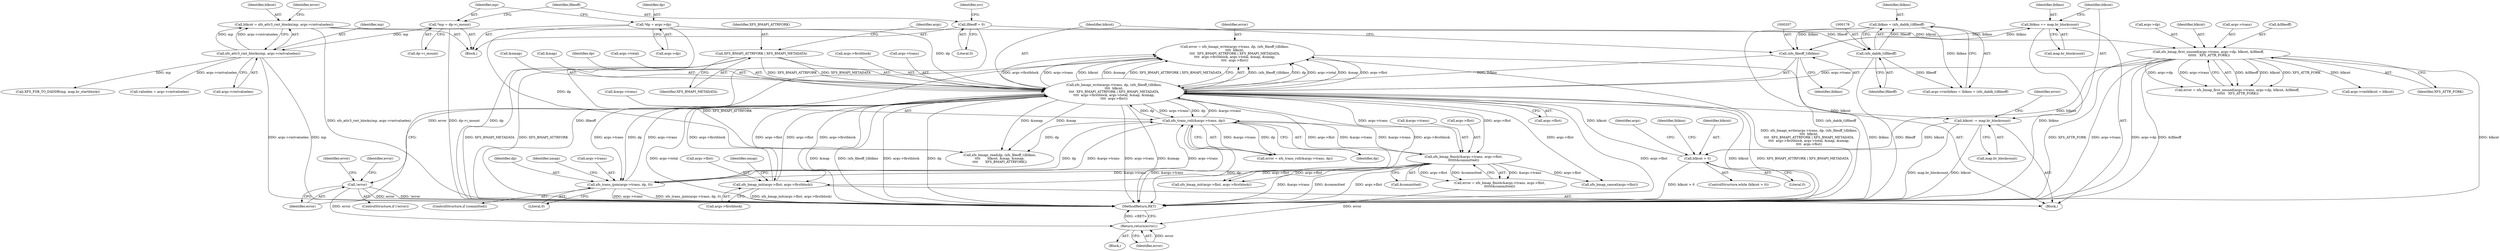 digraph "0_linux_8275cdd0e7ac550dcce2b3ef6d2fb3b808c1ae59_9@API" {
"1000199" [label="(Call,error = xfs_bmapi_write(args->trans, dp, (xfs_fileoff_t)lblkno,\n\t\t\t\t  blkcnt,\n\t\t\t\t  XFS_BMAPI_ATTRFORK | XFS_BMAPI_METADATA,\n\t\t\t\t  args->firstblock, args->total, &map, &nmap,\n\t\t\t\t  args->flist))"];
"1000201" [label="(Call,xfs_bmapi_write(args->trans, dp, (xfs_fileoff_t)lblkno,\n\t\t\t\t  blkcnt,\n\t\t\t\t  XFS_BMAPI_ATTRFORK | XFS_BMAPI_METADATA,\n\t\t\t\t  args->firstblock, args->total, &map, &nmap,\n\t\t\t\t  args->flist))"];
"1000154" [label="(Call,xfs_bmap_first_unused(args->trans, args->dp, blkcnt, &lfileoff,\n \t\t\t\t\t\t   XFS_ATTR_FORK))"];
"1000145" [label="(Call,blkcnt = xfs_attr3_rmt_blocks(mp, args->rmtvaluelen))"];
"1000147" [label="(Call,xfs_attr3_rmt_blocks(mp, args->rmtvaluelen))"];
"1000118" [label="(Call,*mp = dp->i_mount)"];
"1000294" [label="(Call,xfs_trans_roll(&args->trans, dp))"];
"1000232" [label="(Call,xfs_bmap_finish(&args->trans, args->flist,\n\t\t\t\t\t\t&committed))"];
"1000260" [label="(Call,xfs_trans_ijoin(args->trans, dp, 0))"];
"1000112" [label="(Call,*dp = args->dp)"];
"1000206" [label="(Call,(xfs_fileoff_t)lblkno)"];
"1000282" [label="(Call,lblkno += map.br_blockcount)"];
"1000173" [label="(Call,lblkno = (xfs_dablk_t)lfileoff)"];
"1000175" [label="(Call,(xfs_dablk_t)lfileoff)"];
"1000126" [label="(Call,lfileoff = 0)"];
"1000184" [label="(Call,blkcnt > 0)"];
"1000287" [label="(Call,blkcnt -= map.br_blockcount)"];
"1000210" [label="(Call,XFS_BMAPI_ATTRFORK | XFS_BMAPI_METADATA)"];
"1000189" [label="(Call,xfs_bmap_init(args->flist, args->firstblock))"];
"1000227" [label="(Call,!error)"];
"1000256" [label="(Return,return(error);)"];
"1000258" [label="(ControlStructure,if (committed))"];
"1000228" [label="(Identifier,error)"];
"1000147" [label="(Call,xfs_attr3_rmt_blocks(mp, args->rmtvaluelen))"];
"1000213" [label="(Call,args->firstblock)"];
"1000189" [label="(Call,xfs_bmap_init(args->flist, args->firstblock))"];
"1000260" [label="(Call,xfs_trans_ijoin(args->trans, dp, 0))"];
"1000169" [label="(Call,args->rmtblkno = lblkno = (xfs_dablk_t)lfileoff)"];
"1000202" [label="(Call,args->trans)"];
"1000174" [label="(Identifier,lblkno)"];
"1000212" [label="(Identifier,XFS_BMAPI_METADATA)"];
"1000114" [label="(Call,args->dp)"];
"1000201" [label="(Call,xfs_bmapi_write(args->trans, dp, (xfs_fileoff_t)lblkno,\n\t\t\t\t  blkcnt,\n\t\t\t\t  XFS_BMAPI_ATTRFORK | XFS_BMAPI_METADATA,\n\t\t\t\t  args->firstblock, args->total, &map, &nmap,\n\t\t\t\t  args->flist))"];
"1000164" [label="(Identifier,XFS_ATTR_FORK)"];
"1000186" [label="(Literal,0)"];
"1000162" [label="(Call,&lfileoff)"];
"1000221" [label="(Call,&nmap)"];
"1000209" [label="(Identifier,blkcnt)"];
"1000206" [label="(Call,(xfs_fileoff_t)lblkno)"];
"1000208" [label="(Identifier,lblkno)"];
"1000295" [label="(Call,&args->trans)"];
"1000226" [label="(ControlStructure,if (!error))"];
"1000261" [label="(Call,args->trans)"];
"1000252" [label="(Call,xfs_bmap_cancel(args->flist))"];
"1000244" [label="(Block,)"];
"1000282" [label="(Call,lblkno += map.br_blockcount)"];
"1000148" [label="(Identifier,mp)"];
"1000231" [label="(Identifier,error)"];
"1000223" [label="(Call,args->flist)"];
"1000243" [label="(Identifier,error)"];
"1000153" [label="(Identifier,error)"];
"1000331" [label="(Call,xfs_bmap_init(args->flist, args->firstblock))"];
"1000149" [label="(Call,args->rmtvaluelen)"];
"1000185" [label="(Identifier,blkcnt)"];
"1000158" [label="(Call,args->dp)"];
"1000293" [label="(Identifier,error)"];
"1000131" [label="(Identifier,src)"];
"1000191" [label="(Identifier,args)"];
"1000219" [label="(Call,&map)"];
"1000264" [label="(Identifier,dp)"];
"1000227" [label="(Call,!error)"];
"1000161" [label="(Identifier,blkcnt)"];
"1000110" [label="(Block,)"];
"1000177" [label="(Identifier,lfileoff)"];
"1000190" [label="(Call,args->flist)"];
"1000237" [label="(Call,args->flist)"];
"1000113" [label="(Identifier,dp)"];
"1000265" [label="(Literal,0)"];
"1000112" [label="(Call,*dp = args->dp)"];
"1000187" [label="(Block,)"];
"1000127" [label="(Identifier,lfileoff)"];
"1000283" [label="(Identifier,lblkno)"];
"1000183" [label="(ControlStructure,while (blkcnt > 0))"];
"1000230" [label="(Call,error = xfs_bmap_finish(&args->trans, args->flist,\n\t\t\t\t\t\t&committed))"];
"1000152" [label="(Call,error = xfs_bmap_first_unused(args->trans, args->dp, blkcnt, &lfileoff,\n \t\t\t\t\t\t   XFS_ATTR_FORK))"];
"1000146" [label="(Identifier,blkcnt)"];
"1000210" [label="(Call,XFS_BMAPI_ATTRFORK | XFS_BMAPI_METADATA)"];
"1000256" [label="(Return,return(error);)"];
"1000118" [label="(Call,*mp = dp->i_mount)"];
"1000289" [label="(Call,map.br_blockcount)"];
"1000294" [label="(Call,xfs_trans_roll(&args->trans, dp))"];
"1000175" [label="(Call,(xfs_dablk_t)lfileoff)"];
"1000199" [label="(Call,error = xfs_bmapi_write(args->trans, dp, (xfs_fileoff_t)lblkno,\n\t\t\t\t  blkcnt,\n\t\t\t\t  XFS_BMAPI_ATTRFORK | XFS_BMAPI_METADATA,\n\t\t\t\t  args->firstblock, args->total, &map, &nmap,\n\t\t\t\t  args->flist))"];
"1000449" [label="(MethodReturn,RET)"];
"1000292" [label="(Call,error = xfs_trans_roll(&args->trans, dp))"];
"1000287" [label="(Call,blkcnt -= map.br_blockcount)"];
"1000178" [label="(Call,args->rmtblkcnt = blkcnt)"];
"1000120" [label="(Call,dp->i_mount)"];
"1000205" [label="(Identifier,dp)"];
"1000232" [label="(Call,xfs_bmap_finish(&args->trans, args->flist,\n\t\t\t\t\t\t&committed))"];
"1000343" [label="(Call,xfs_bmapi_read(dp, (xfs_fileoff_t)lblkno,\n\t\t\t\t       blkcnt, &map, &nmap,\n\t\t\t\t       XFS_BMAPI_ATTRFORK))"];
"1000126" [label="(Call,lfileoff = 0)"];
"1000184" [label="(Call,blkcnt > 0)"];
"1000284" [label="(Call,map.br_blockcount)"];
"1000154" [label="(Call,xfs_bmap_first_unused(args->trans, args->dp, blkcnt, &lfileoff,\n \t\t\t\t\t\t   XFS_ATTR_FORK))"];
"1000233" [label="(Call,&args->trans)"];
"1000155" [label="(Call,args->trans)"];
"1000128" [label="(Literal,0)"];
"1000216" [label="(Call,args->total)"];
"1000145" [label="(Call,blkcnt = xfs_attr3_rmt_blocks(mp, args->rmtvaluelen))"];
"1000240" [label="(Call,&committed)"];
"1000288" [label="(Identifier,blkcnt)"];
"1000119" [label="(Identifier,mp)"];
"1000305" [label="(Identifier,lblkno)"];
"1000268" [label="(Identifier,nmap)"];
"1000257" [label="(Identifier,error)"];
"1000197" [label="(Identifier,nmap)"];
"1000299" [label="(Identifier,dp)"];
"1000173" [label="(Call,lblkno = (xfs_dablk_t)lfileoff)"];
"1000200" [label="(Identifier,error)"];
"1000214" [label="(Identifier,args)"];
"1000377" [label="(Call,XFS_FSB_TO_DADDR(mp, map.br_startblock))"];
"1000314" [label="(Call,valuelen = args->rmtvaluelen)"];
"1000211" [label="(Identifier,XFS_BMAPI_ATTRFORK)"];
"1000193" [label="(Call,args->firstblock)"];
"1000199" -> "1000187"  [label="AST: "];
"1000199" -> "1000201"  [label="CFG: "];
"1000200" -> "1000199"  [label="AST: "];
"1000201" -> "1000199"  [label="AST: "];
"1000228" -> "1000199"  [label="CFG: "];
"1000199" -> "1000449"  [label="DDG: xfs_bmapi_write(args->trans, dp, (xfs_fileoff_t)lblkno,\n\t\t\t\t  blkcnt,\n\t\t\t\t  XFS_BMAPI_ATTRFORK | XFS_BMAPI_METADATA,\n\t\t\t\t  args->firstblock, args->total, &map, &nmap,\n\t\t\t\t  args->flist)"];
"1000201" -> "1000199"  [label="DDG: (xfs_fileoff_t)lblkno"];
"1000201" -> "1000199"  [label="DDG: dp"];
"1000201" -> "1000199"  [label="DDG: args->total"];
"1000201" -> "1000199"  [label="DDG: &map"];
"1000201" -> "1000199"  [label="DDG: args->flist"];
"1000201" -> "1000199"  [label="DDG: args->firstblock"];
"1000201" -> "1000199"  [label="DDG: args->trans"];
"1000201" -> "1000199"  [label="DDG: blkcnt"];
"1000201" -> "1000199"  [label="DDG: &nmap"];
"1000201" -> "1000199"  [label="DDG: XFS_BMAPI_ATTRFORK | XFS_BMAPI_METADATA"];
"1000199" -> "1000227"  [label="DDG: error"];
"1000201" -> "1000223"  [label="CFG: "];
"1000202" -> "1000201"  [label="AST: "];
"1000205" -> "1000201"  [label="AST: "];
"1000206" -> "1000201"  [label="AST: "];
"1000209" -> "1000201"  [label="AST: "];
"1000210" -> "1000201"  [label="AST: "];
"1000213" -> "1000201"  [label="AST: "];
"1000216" -> "1000201"  [label="AST: "];
"1000219" -> "1000201"  [label="AST: "];
"1000221" -> "1000201"  [label="AST: "];
"1000223" -> "1000201"  [label="AST: "];
"1000201" -> "1000449"  [label="DDG: &nmap"];
"1000201" -> "1000449"  [label="DDG: args->flist"];
"1000201" -> "1000449"  [label="DDG: blkcnt"];
"1000201" -> "1000449"  [label="DDG: XFS_BMAPI_ATTRFORK | XFS_BMAPI_METADATA"];
"1000201" -> "1000449"  [label="DDG: args->total"];
"1000201" -> "1000449"  [label="DDG: &map"];
"1000201" -> "1000449"  [label="DDG: (xfs_fileoff_t)lblkno"];
"1000201" -> "1000449"  [label="DDG: args->firstblock"];
"1000201" -> "1000449"  [label="DDG: dp"];
"1000201" -> "1000449"  [label="DDG: args->trans"];
"1000201" -> "1000189"  [label="DDG: args->flist"];
"1000201" -> "1000189"  [label="DDG: args->firstblock"];
"1000154" -> "1000201"  [label="DDG: args->trans"];
"1000294" -> "1000201"  [label="DDG: &args->trans"];
"1000294" -> "1000201"  [label="DDG: dp"];
"1000260" -> "1000201"  [label="DDG: args->trans"];
"1000112" -> "1000201"  [label="DDG: dp"];
"1000206" -> "1000201"  [label="DDG: lblkno"];
"1000184" -> "1000201"  [label="DDG: blkcnt"];
"1000210" -> "1000201"  [label="DDG: XFS_BMAPI_ATTRFORK"];
"1000210" -> "1000201"  [label="DDG: XFS_BMAPI_METADATA"];
"1000189" -> "1000201"  [label="DDG: args->firstblock"];
"1000189" -> "1000201"  [label="DDG: args->flist"];
"1000201" -> "1000232"  [label="DDG: args->trans"];
"1000201" -> "1000232"  [label="DDG: args->flist"];
"1000201" -> "1000252"  [label="DDG: args->flist"];
"1000201" -> "1000260"  [label="DDG: args->trans"];
"1000201" -> "1000260"  [label="DDG: dp"];
"1000201" -> "1000287"  [label="DDG: blkcnt"];
"1000201" -> "1000294"  [label="DDG: args->trans"];
"1000201" -> "1000294"  [label="DDG: dp"];
"1000201" -> "1000331"  [label="DDG: args->flist"];
"1000201" -> "1000331"  [label="DDG: args->firstblock"];
"1000201" -> "1000343"  [label="DDG: &map"];
"1000201" -> "1000343"  [label="DDG: &nmap"];
"1000154" -> "1000152"  [label="AST: "];
"1000154" -> "1000164"  [label="CFG: "];
"1000155" -> "1000154"  [label="AST: "];
"1000158" -> "1000154"  [label="AST: "];
"1000161" -> "1000154"  [label="AST: "];
"1000162" -> "1000154"  [label="AST: "];
"1000164" -> "1000154"  [label="AST: "];
"1000152" -> "1000154"  [label="CFG: "];
"1000154" -> "1000449"  [label="DDG: XFS_ATTR_FORK"];
"1000154" -> "1000449"  [label="DDG: args->trans"];
"1000154" -> "1000449"  [label="DDG: args->dp"];
"1000154" -> "1000449"  [label="DDG: &lfileoff"];
"1000154" -> "1000449"  [label="DDG: blkcnt"];
"1000154" -> "1000152"  [label="DDG: &lfileoff"];
"1000154" -> "1000152"  [label="DDG: blkcnt"];
"1000154" -> "1000152"  [label="DDG: XFS_ATTR_FORK"];
"1000154" -> "1000152"  [label="DDG: args->dp"];
"1000154" -> "1000152"  [label="DDG: args->trans"];
"1000145" -> "1000154"  [label="DDG: blkcnt"];
"1000154" -> "1000178"  [label="DDG: blkcnt"];
"1000154" -> "1000184"  [label="DDG: blkcnt"];
"1000145" -> "1000110"  [label="AST: "];
"1000145" -> "1000147"  [label="CFG: "];
"1000146" -> "1000145"  [label="AST: "];
"1000147" -> "1000145"  [label="AST: "];
"1000153" -> "1000145"  [label="CFG: "];
"1000145" -> "1000449"  [label="DDG: xfs_attr3_rmt_blocks(mp, args->rmtvaluelen)"];
"1000147" -> "1000145"  [label="DDG: mp"];
"1000147" -> "1000145"  [label="DDG: args->rmtvaluelen"];
"1000147" -> "1000149"  [label="CFG: "];
"1000148" -> "1000147"  [label="AST: "];
"1000149" -> "1000147"  [label="AST: "];
"1000147" -> "1000449"  [label="DDG: args->rmtvaluelen"];
"1000147" -> "1000449"  [label="DDG: mp"];
"1000118" -> "1000147"  [label="DDG: mp"];
"1000147" -> "1000314"  [label="DDG: args->rmtvaluelen"];
"1000147" -> "1000377"  [label="DDG: mp"];
"1000118" -> "1000110"  [label="AST: "];
"1000118" -> "1000120"  [label="CFG: "];
"1000119" -> "1000118"  [label="AST: "];
"1000120" -> "1000118"  [label="AST: "];
"1000127" -> "1000118"  [label="CFG: "];
"1000118" -> "1000449"  [label="DDG: dp->i_mount"];
"1000294" -> "1000292"  [label="AST: "];
"1000294" -> "1000299"  [label="CFG: "];
"1000295" -> "1000294"  [label="AST: "];
"1000299" -> "1000294"  [label="AST: "];
"1000292" -> "1000294"  [label="CFG: "];
"1000294" -> "1000449"  [label="DDG: dp"];
"1000294" -> "1000449"  [label="DDG: &args->trans"];
"1000294" -> "1000232"  [label="DDG: &args->trans"];
"1000294" -> "1000260"  [label="DDG: &args->trans"];
"1000294" -> "1000292"  [label="DDG: &args->trans"];
"1000294" -> "1000292"  [label="DDG: dp"];
"1000232" -> "1000294"  [label="DDG: &args->trans"];
"1000260" -> "1000294"  [label="DDG: args->trans"];
"1000260" -> "1000294"  [label="DDG: dp"];
"1000294" -> "1000343"  [label="DDG: dp"];
"1000232" -> "1000230"  [label="AST: "];
"1000232" -> "1000240"  [label="CFG: "];
"1000233" -> "1000232"  [label="AST: "];
"1000237" -> "1000232"  [label="AST: "];
"1000240" -> "1000232"  [label="AST: "];
"1000230" -> "1000232"  [label="CFG: "];
"1000232" -> "1000449"  [label="DDG: args->flist"];
"1000232" -> "1000449"  [label="DDG: &args->trans"];
"1000232" -> "1000449"  [label="DDG: &committed"];
"1000232" -> "1000189"  [label="DDG: args->flist"];
"1000232" -> "1000230"  [label="DDG: &args->trans"];
"1000232" -> "1000230"  [label="DDG: args->flist"];
"1000232" -> "1000230"  [label="DDG: &committed"];
"1000232" -> "1000252"  [label="DDG: args->flist"];
"1000232" -> "1000260"  [label="DDG: &args->trans"];
"1000232" -> "1000331"  [label="DDG: args->flist"];
"1000260" -> "1000258"  [label="AST: "];
"1000260" -> "1000265"  [label="CFG: "];
"1000261" -> "1000260"  [label="AST: "];
"1000264" -> "1000260"  [label="AST: "];
"1000265" -> "1000260"  [label="AST: "];
"1000268" -> "1000260"  [label="CFG: "];
"1000260" -> "1000449"  [label="DDG: xfs_trans_ijoin(args->trans, dp, 0)"];
"1000260" -> "1000449"  [label="DDG: args->trans"];
"1000112" -> "1000110"  [label="AST: "];
"1000112" -> "1000114"  [label="CFG: "];
"1000113" -> "1000112"  [label="AST: "];
"1000114" -> "1000112"  [label="AST: "];
"1000119" -> "1000112"  [label="CFG: "];
"1000112" -> "1000449"  [label="DDG: dp"];
"1000112" -> "1000343"  [label="DDG: dp"];
"1000206" -> "1000208"  [label="CFG: "];
"1000207" -> "1000206"  [label="AST: "];
"1000208" -> "1000206"  [label="AST: "];
"1000209" -> "1000206"  [label="CFG: "];
"1000206" -> "1000449"  [label="DDG: lblkno"];
"1000282" -> "1000206"  [label="DDG: lblkno"];
"1000173" -> "1000206"  [label="DDG: lblkno"];
"1000206" -> "1000282"  [label="DDG: lblkno"];
"1000282" -> "1000187"  [label="AST: "];
"1000282" -> "1000284"  [label="CFG: "];
"1000283" -> "1000282"  [label="AST: "];
"1000284" -> "1000282"  [label="AST: "];
"1000288" -> "1000282"  [label="CFG: "];
"1000282" -> "1000449"  [label="DDG: lblkno"];
"1000173" -> "1000169"  [label="AST: "];
"1000173" -> "1000175"  [label="CFG: "];
"1000174" -> "1000173"  [label="AST: "];
"1000175" -> "1000173"  [label="AST: "];
"1000169" -> "1000173"  [label="CFG: "];
"1000173" -> "1000449"  [label="DDG: (xfs_dablk_t)lfileoff"];
"1000173" -> "1000169"  [label="DDG: lblkno"];
"1000175" -> "1000173"  [label="DDG: lfileoff"];
"1000175" -> "1000177"  [label="CFG: "];
"1000176" -> "1000175"  [label="AST: "];
"1000177" -> "1000175"  [label="AST: "];
"1000175" -> "1000449"  [label="DDG: lfileoff"];
"1000175" -> "1000169"  [label="DDG: lfileoff"];
"1000126" -> "1000175"  [label="DDG: lfileoff"];
"1000126" -> "1000110"  [label="AST: "];
"1000126" -> "1000128"  [label="CFG: "];
"1000127" -> "1000126"  [label="AST: "];
"1000128" -> "1000126"  [label="AST: "];
"1000131" -> "1000126"  [label="CFG: "];
"1000126" -> "1000449"  [label="DDG: lfileoff"];
"1000184" -> "1000183"  [label="AST: "];
"1000184" -> "1000186"  [label="CFG: "];
"1000185" -> "1000184"  [label="AST: "];
"1000186" -> "1000184"  [label="AST: "];
"1000191" -> "1000184"  [label="CFG: "];
"1000305" -> "1000184"  [label="CFG: "];
"1000184" -> "1000449"  [label="DDG: blkcnt > 0"];
"1000287" -> "1000184"  [label="DDG: blkcnt"];
"1000287" -> "1000187"  [label="AST: "];
"1000287" -> "1000289"  [label="CFG: "];
"1000288" -> "1000287"  [label="AST: "];
"1000289" -> "1000287"  [label="AST: "];
"1000293" -> "1000287"  [label="CFG: "];
"1000287" -> "1000449"  [label="DDG: map.br_blockcount"];
"1000287" -> "1000449"  [label="DDG: blkcnt"];
"1000210" -> "1000212"  [label="CFG: "];
"1000211" -> "1000210"  [label="AST: "];
"1000212" -> "1000210"  [label="AST: "];
"1000214" -> "1000210"  [label="CFG: "];
"1000210" -> "1000449"  [label="DDG: XFS_BMAPI_METADATA"];
"1000210" -> "1000449"  [label="DDG: XFS_BMAPI_ATTRFORK"];
"1000210" -> "1000343"  [label="DDG: XFS_BMAPI_ATTRFORK"];
"1000189" -> "1000187"  [label="AST: "];
"1000189" -> "1000193"  [label="CFG: "];
"1000190" -> "1000189"  [label="AST: "];
"1000193" -> "1000189"  [label="AST: "];
"1000197" -> "1000189"  [label="CFG: "];
"1000189" -> "1000449"  [label="DDG: xfs_bmap_init(args->flist, args->firstblock)"];
"1000227" -> "1000226"  [label="AST: "];
"1000227" -> "1000228"  [label="CFG: "];
"1000228" -> "1000227"  [label="AST: "];
"1000231" -> "1000227"  [label="CFG: "];
"1000243" -> "1000227"  [label="CFG: "];
"1000227" -> "1000449"  [label="DDG: !error"];
"1000227" -> "1000449"  [label="DDG: error"];
"1000227" -> "1000256"  [label="DDG: error"];
"1000256" -> "1000244"  [label="AST: "];
"1000256" -> "1000257"  [label="CFG: "];
"1000257" -> "1000256"  [label="AST: "];
"1000449" -> "1000256"  [label="CFG: "];
"1000256" -> "1000449"  [label="DDG: <RET>"];
"1000257" -> "1000256"  [label="DDG: error"];
"1000230" -> "1000256"  [label="DDG: error"];
}
